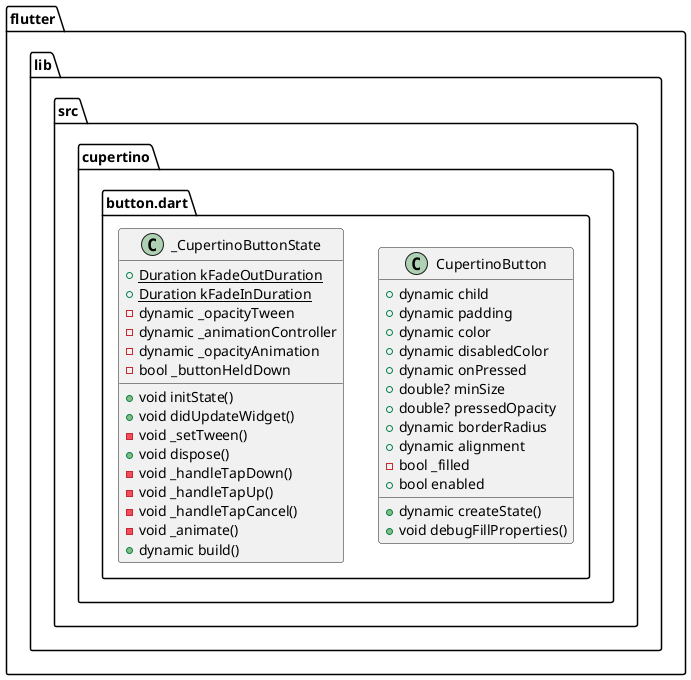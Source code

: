 @startuml
set namespaceSeparator ::

class "flutter::lib::src::cupertino::button.dart::CupertinoButton" {
  +dynamic child
  +dynamic padding
  +dynamic color
  +dynamic disabledColor
  +dynamic onPressed
  +double? minSize
  +double? pressedOpacity
  +dynamic borderRadius
  +dynamic alignment
  -bool _filled
  +bool enabled
  +dynamic createState()
  +void debugFillProperties()
}

class "flutter::lib::src::cupertino::button.dart::_CupertinoButtonState" {
  {static} +Duration kFadeOutDuration
  {static} +Duration kFadeInDuration
  -dynamic _opacityTween
  -dynamic _animationController
  -dynamic _opacityAnimation
  -bool _buttonHeldDown
  +void initState()
  +void didUpdateWidget()
  -void _setTween()
  +void dispose()
  -void _handleTapDown()
  -void _handleTapUp()
  -void _handleTapCancel()
  -void _animate()
  +dynamic build()
}


@enduml